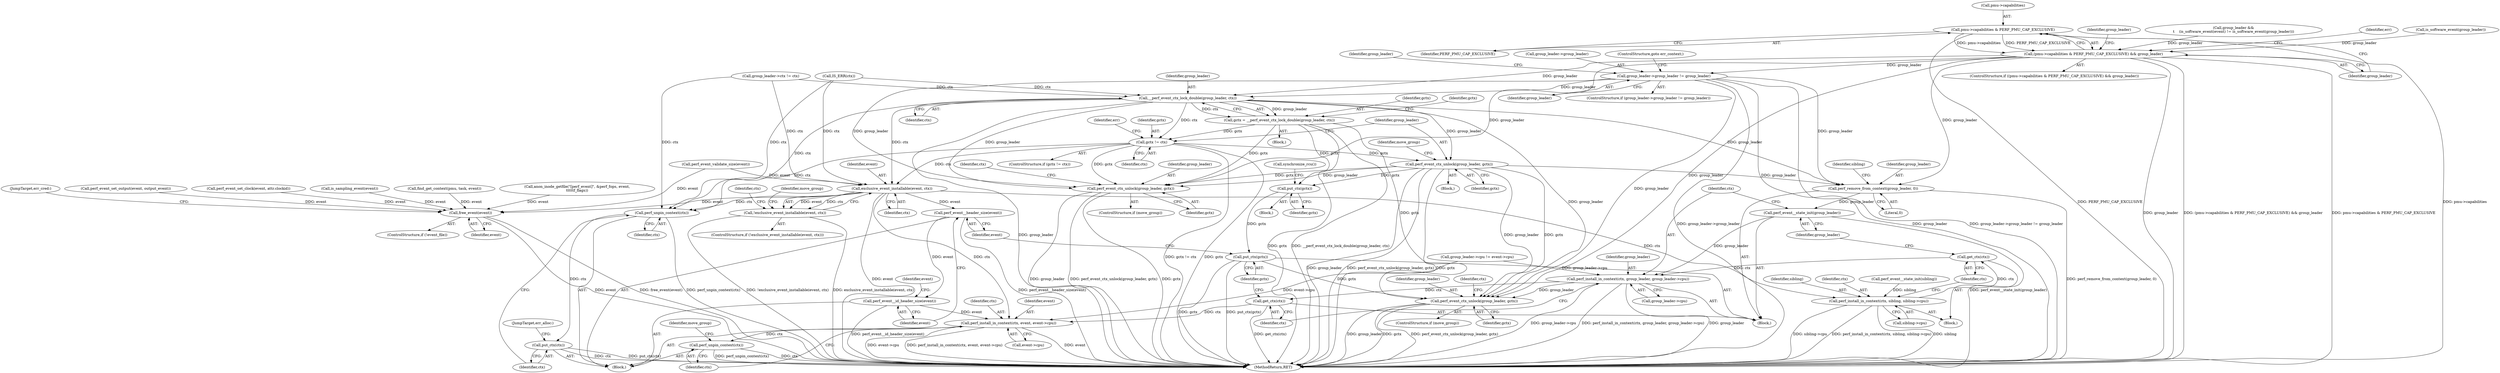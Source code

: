 digraph "0_linux_321027c1fe77f892f4ea07846aeae08cefbbb290@pointer" {
"1000508" [label="(Call,pmu->capabilities & PERF_PMU_CAP_EXCLUSIVE)"];
"1000507" [label="(Call,(pmu->capabilities & PERF_PMU_CAP_EXCLUSIVE) && group_leader)"];
"1000528" [label="(Call,group_leader->group_leader != group_leader)"];
"1000620" [label="(Call,__perf_event_ctx_lock_double(group_leader, ctx))"];
"1000618" [label="(Call,gctx = __perf_event_ctx_lock_double(group_leader, ctx))"];
"1000644" [label="(Call,gctx != ctx)"];
"1000655" [label="(Call,perf_event_ctx_unlock(group_leader, gctx))"];
"1000710" [label="(Call,perf_remove_from_context(group_leader, 0))"];
"1000731" [label="(Call,perf_event__state_init(group_leader))"];
"1000733" [label="(Call,perf_install_in_context(ctx, group_leader, group_leader->cpu))"];
"1000739" [label="(Call,get_ctx(ctx))"];
"1000752" [label="(Call,perf_install_in_context(ctx, event, event->cpu))"];
"1000758" [label="(Call,perf_unpin_context(ctx))"];
"1000762" [label="(Call,perf_event_ctx_unlock(group_leader, gctx))"];
"1000717" [label="(Call,put_ctx(gctx))"];
"1000741" [label="(Call,put_ctx(gctx))"];
"1000812" [label="(Call,perf_event_ctx_unlock(group_leader, gctx))"];
"1000692" [label="(Call,exclusive_event_installable(event, ctx))"];
"1000691" [label="(Call,!exclusive_event_installable(event, ctx))"];
"1000723" [label="(Call,perf_install_in_context(ctx, sibling, sibling->cpu))"];
"1000729" [label="(Call,get_ctx(ctx))"];
"1000743" [label="(Call,perf_event__header_size(event))"];
"1000745" [label="(Call,perf_event__id_header_size(event))"];
"1000823" [label="(Call,perf_unpin_context(ctx))"];
"1000825" [label="(Call,put_ctx(ctx))"];
"1000831" [label="(Call,free_event(event))"];
"1000742" [label="(Identifier,gctx)"];
"1000646" [label="(Identifier,ctx)"];
"1000719" [label="(Call,synchronize_rcu())"];
"1000516" [label="(Identifier,err)"];
"1000694" [label="(Identifier,ctx)"];
"1000709" [label="(Block,)"];
"1000569" [label="(Call,group_leader->ctx != ctx)"];
"1000818" [label="(Identifier,ctx)"];
"1000506" [label="(ControlStructure,if ((pmu->capabilities & PERF_PMU_CAP_EXCLUSIVE) && group_leader))"];
"1000720" [label="(Block,)"];
"1000826" [label="(Identifier,ctx)"];
"1000621" [label="(Identifier,group_leader)"];
"1000512" [label="(Identifier,PERF_PMU_CAP_EXCLUSIVE)"];
"1000828" [label="(ControlStructure,if (!event_file))"];
"1000718" [label="(Identifier,gctx)"];
"1000656" [label="(Identifier,group_leader)"];
"1000527" [label="(ControlStructure,if (group_leader->group_leader != group_leader))"];
"1000761" [label="(Identifier,move_group)"];
"1000618" [label="(Call,gctx = __perf_event_ctx_lock_double(group_leader, ctx))"];
"1000763" [label="(Identifier,group_leader)"];
"1000480" [label="(Call,is_software_event(group_leader))"];
"1000730" [label="(Identifier,ctx)"];
"1000758" [label="(Call,perf_unpin_context(ctx))"];
"1000717" [label="(Call,put_ctx(gctx))"];
"1000705" [label="(Identifier,ctx)"];
"1000731" [label="(Call,perf_event__state_init(group_leader))"];
"1000507" [label="(Call,(pmu->capabilities & PERF_PMU_CAP_EXCLUSIVE) && group_leader)"];
"1000649" [label="(Identifier,err)"];
"1000620" [label="(Call,__perf_event_ctx_lock_double(group_leader, ctx))"];
"1000745" [label="(Call,perf_event__id_header_size(event))"];
"1000740" [label="(Identifier,ctx)"];
"1000643" [label="(ControlStructure,if (gctx != ctx))"];
"1000739" [label="(Call,get_ctx(ctx))"];
"1000715" [label="(Identifier,sibling)"];
"1000746" [label="(Identifier,event)"];
"1000528" [label="(Call,group_leader->group_leader != group_leader)"];
"1000831" [label="(Call,free_event(event))"];
"1000824" [label="(Identifier,ctx)"];
"1000764" [label="(Identifier,gctx)"];
"1000827" [label="(JumpTarget,err_alloc:)"];
"1000734" [label="(Identifier,ctx)"];
"1000617" [label="(Block,)"];
"1000693" [label="(Identifier,event)"];
"1000858" [label="(MethodReturn,RET)"];
"1000755" [label="(Call,event->cpu)"];
"1000713" [label="(Block,)"];
"1000813" [label="(Identifier,group_leader)"];
"1000655" [label="(Call,perf_event_ctx_unlock(group_leader, gctx))"];
"1000513" [label="(Identifier,group_leader)"];
"1000724" [label="(Identifier,ctx)"];
"1000749" [label="(Identifier,event)"];
"1000521" [label="(Identifier,group_leader)"];
"1000692" [label="(Call,exclusive_event_installable(event, ctx))"];
"1000712" [label="(Literal,0)"];
"1000729" [label="(Call,get_ctx(ctx))"];
"1000759" [label="(Identifier,ctx)"];
"1000440" [label="(Call,perf_event_set_clock(event, attr.clockid))"];
"1000754" [label="(Identifier,event)"];
"1000498" [label="(Call,IS_ERR(ctx))"];
"1000760" [label="(ControlStructure,if (move_group))"];
"1000140" [label="(Block,)"];
"1000711" [label="(Identifier,group_leader)"];
"1000508" [label="(Call,pmu->capabilities & PERF_PMU_CAP_EXCLUSIVE)"];
"1000533" [label="(ControlStructure,goto err_context;)"];
"1000710" [label="(Call,perf_remove_from_context(group_leader, 0))"];
"1000532" [label="(Identifier,group_leader)"];
"1000619" [label="(Identifier,gctx)"];
"1000460" [label="(Call,group_leader &&\n\t    (is_software_event(event) != is_software_event(group_leader)))"];
"1000733" [label="(Call,perf_install_in_context(ctx, group_leader, group_leader->cpu))"];
"1000659" [label="(Identifier,move_group)"];
"1000753" [label="(Identifier,ctx)"];
"1000743" [label="(Call,perf_event__header_size(event))"];
"1000812" [label="(Call,perf_event_ctx_unlock(group_leader, gctx))"];
"1000752" [label="(Call,perf_install_in_context(ctx, event, event->cpu))"];
"1000493" [label="(Call,find_get_context(pmu, task, event))"];
"1000768" [label="(Identifier,ctx)"];
"1000597" [label="(Call,anon_inode_getfile(\"[perf_event]\", &perf_fops, event,\n\t\t\t\t\tf_flags))"];
"1000721" [label="(Call,perf_event__state_init(sibling))"];
"1000732" [label="(Identifier,group_leader)"];
"1000645" [label="(Identifier,gctx)"];
"1000833" [label="(JumpTarget,err_cred:)"];
"1000589" [label="(Call,perf_event_set_output(event, output_event))"];
"1000823" [label="(Call,perf_unpin_context(ctx))"];
"1000814" [label="(Identifier,gctx)"];
"1000509" [label="(Call,pmu->capabilities)"];
"1000690" [label="(ControlStructure,if (!exclusive_event_installable(event, ctx)))"];
"1000736" [label="(Call,group_leader->cpu)"];
"1000832" [label="(Identifier,event)"];
"1000558" [label="(Call,group_leader->cpu != event->cpu)"];
"1000741" [label="(Call,put_ctx(gctx))"];
"1000622" [label="(Identifier,ctx)"];
"1000682" [label="(Call,perf_event_validate_size(event))"];
"1000691" [label="(Call,!exclusive_event_installable(event, ctx))"];
"1000411" [label="(Call,is_sampling_event(event))"];
"1000537" [label="(Identifier,group_leader)"];
"1000723" [label="(Call,perf_install_in_context(ctx, sibling, sibling->cpu))"];
"1000697" [label="(Identifier,move_group)"];
"1000825" [label="(Call,put_ctx(ctx))"];
"1000726" [label="(Call,sibling->cpu)"];
"1000744" [label="(Identifier,event)"];
"1000654" [label="(Block,)"];
"1000529" [label="(Call,group_leader->group_leader)"];
"1000644" [label="(Call,gctx != ctx)"];
"1000735" [label="(Identifier,group_leader)"];
"1000725" [label="(Identifier,sibling)"];
"1000626" [label="(Identifier,gctx)"];
"1000810" [label="(ControlStructure,if (move_group))"];
"1000762" [label="(Call,perf_event_ctx_unlock(group_leader, gctx))"];
"1000657" [label="(Identifier,gctx)"];
"1000508" -> "1000507"  [label="AST: "];
"1000508" -> "1000512"  [label="CFG: "];
"1000509" -> "1000508"  [label="AST: "];
"1000512" -> "1000508"  [label="AST: "];
"1000513" -> "1000508"  [label="CFG: "];
"1000507" -> "1000508"  [label="CFG: "];
"1000508" -> "1000858"  [label="DDG: pmu->capabilities"];
"1000508" -> "1000858"  [label="DDG: PERF_PMU_CAP_EXCLUSIVE"];
"1000508" -> "1000507"  [label="DDG: pmu->capabilities"];
"1000508" -> "1000507"  [label="DDG: PERF_PMU_CAP_EXCLUSIVE"];
"1000507" -> "1000506"  [label="AST: "];
"1000507" -> "1000513"  [label="CFG: "];
"1000513" -> "1000507"  [label="AST: "];
"1000516" -> "1000507"  [label="CFG: "];
"1000521" -> "1000507"  [label="CFG: "];
"1000507" -> "1000858"  [label="DDG: group_leader"];
"1000507" -> "1000858"  [label="DDG: (pmu->capabilities & PERF_PMU_CAP_EXCLUSIVE) && group_leader"];
"1000507" -> "1000858"  [label="DDG: pmu->capabilities & PERF_PMU_CAP_EXCLUSIVE"];
"1000460" -> "1000507"  [label="DDG: group_leader"];
"1000480" -> "1000507"  [label="DDG: group_leader"];
"1000507" -> "1000528"  [label="DDG: group_leader"];
"1000507" -> "1000620"  [label="DDG: group_leader"];
"1000507" -> "1000710"  [label="DDG: group_leader"];
"1000507" -> "1000762"  [label="DDG: group_leader"];
"1000507" -> "1000812"  [label="DDG: group_leader"];
"1000528" -> "1000527"  [label="AST: "];
"1000528" -> "1000532"  [label="CFG: "];
"1000529" -> "1000528"  [label="AST: "];
"1000532" -> "1000528"  [label="AST: "];
"1000533" -> "1000528"  [label="CFG: "];
"1000537" -> "1000528"  [label="CFG: "];
"1000528" -> "1000858"  [label="DDG: group_leader->group_leader != group_leader"];
"1000528" -> "1000858"  [label="DDG: group_leader->group_leader"];
"1000528" -> "1000858"  [label="DDG: group_leader"];
"1000528" -> "1000620"  [label="DDG: group_leader"];
"1000528" -> "1000710"  [label="DDG: group_leader"];
"1000528" -> "1000762"  [label="DDG: group_leader"];
"1000528" -> "1000812"  [label="DDG: group_leader"];
"1000620" -> "1000618"  [label="AST: "];
"1000620" -> "1000622"  [label="CFG: "];
"1000621" -> "1000620"  [label="AST: "];
"1000622" -> "1000620"  [label="AST: "];
"1000618" -> "1000620"  [label="CFG: "];
"1000620" -> "1000858"  [label="DDG: group_leader"];
"1000620" -> "1000618"  [label="DDG: group_leader"];
"1000620" -> "1000618"  [label="DDG: ctx"];
"1000498" -> "1000620"  [label="DDG: ctx"];
"1000569" -> "1000620"  [label="DDG: ctx"];
"1000620" -> "1000644"  [label="DDG: ctx"];
"1000620" -> "1000655"  [label="DDG: group_leader"];
"1000620" -> "1000692"  [label="DDG: ctx"];
"1000620" -> "1000710"  [label="DDG: group_leader"];
"1000620" -> "1000762"  [label="DDG: group_leader"];
"1000620" -> "1000812"  [label="DDG: group_leader"];
"1000620" -> "1000823"  [label="DDG: ctx"];
"1000618" -> "1000617"  [label="AST: "];
"1000619" -> "1000618"  [label="AST: "];
"1000626" -> "1000618"  [label="CFG: "];
"1000618" -> "1000858"  [label="DDG: gctx"];
"1000618" -> "1000858"  [label="DDG: __perf_event_ctx_lock_double(group_leader, ctx)"];
"1000618" -> "1000644"  [label="DDG: gctx"];
"1000618" -> "1000717"  [label="DDG: gctx"];
"1000618" -> "1000762"  [label="DDG: gctx"];
"1000618" -> "1000812"  [label="DDG: gctx"];
"1000644" -> "1000643"  [label="AST: "];
"1000644" -> "1000646"  [label="CFG: "];
"1000645" -> "1000644"  [label="AST: "];
"1000646" -> "1000644"  [label="AST: "];
"1000649" -> "1000644"  [label="CFG: "];
"1000656" -> "1000644"  [label="CFG: "];
"1000644" -> "1000858"  [label="DDG: gctx != ctx"];
"1000644" -> "1000858"  [label="DDG: gctx"];
"1000644" -> "1000655"  [label="DDG: gctx"];
"1000644" -> "1000692"  [label="DDG: ctx"];
"1000644" -> "1000812"  [label="DDG: gctx"];
"1000644" -> "1000823"  [label="DDG: ctx"];
"1000655" -> "1000654"  [label="AST: "];
"1000655" -> "1000657"  [label="CFG: "];
"1000656" -> "1000655"  [label="AST: "];
"1000657" -> "1000655"  [label="AST: "];
"1000659" -> "1000655"  [label="CFG: "];
"1000655" -> "1000858"  [label="DDG: group_leader"];
"1000655" -> "1000858"  [label="DDG: perf_event_ctx_unlock(group_leader, gctx)"];
"1000655" -> "1000858"  [label="DDG: gctx"];
"1000655" -> "1000710"  [label="DDG: group_leader"];
"1000655" -> "1000717"  [label="DDG: gctx"];
"1000655" -> "1000762"  [label="DDG: group_leader"];
"1000655" -> "1000762"  [label="DDG: gctx"];
"1000655" -> "1000812"  [label="DDG: group_leader"];
"1000655" -> "1000812"  [label="DDG: gctx"];
"1000710" -> "1000709"  [label="AST: "];
"1000710" -> "1000712"  [label="CFG: "];
"1000711" -> "1000710"  [label="AST: "];
"1000712" -> "1000710"  [label="AST: "];
"1000715" -> "1000710"  [label="CFG: "];
"1000710" -> "1000858"  [label="DDG: perf_remove_from_context(group_leader, 0)"];
"1000710" -> "1000731"  [label="DDG: group_leader"];
"1000731" -> "1000709"  [label="AST: "];
"1000731" -> "1000732"  [label="CFG: "];
"1000732" -> "1000731"  [label="AST: "];
"1000734" -> "1000731"  [label="CFG: "];
"1000731" -> "1000858"  [label="DDG: perf_event__state_init(group_leader)"];
"1000731" -> "1000733"  [label="DDG: group_leader"];
"1000733" -> "1000709"  [label="AST: "];
"1000733" -> "1000736"  [label="CFG: "];
"1000734" -> "1000733"  [label="AST: "];
"1000735" -> "1000733"  [label="AST: "];
"1000736" -> "1000733"  [label="AST: "];
"1000740" -> "1000733"  [label="CFG: "];
"1000733" -> "1000858"  [label="DDG: group_leader"];
"1000733" -> "1000858"  [label="DDG: group_leader->cpu"];
"1000733" -> "1000858"  [label="DDG: perf_install_in_context(ctx, group_leader, group_leader->cpu)"];
"1000729" -> "1000733"  [label="DDG: ctx"];
"1000558" -> "1000733"  [label="DDG: group_leader->cpu"];
"1000733" -> "1000739"  [label="DDG: ctx"];
"1000733" -> "1000762"  [label="DDG: group_leader"];
"1000739" -> "1000709"  [label="AST: "];
"1000739" -> "1000740"  [label="CFG: "];
"1000740" -> "1000739"  [label="AST: "];
"1000742" -> "1000739"  [label="CFG: "];
"1000739" -> "1000858"  [label="DDG: get_ctx(ctx)"];
"1000739" -> "1000752"  [label="DDG: ctx"];
"1000752" -> "1000140"  [label="AST: "];
"1000752" -> "1000755"  [label="CFG: "];
"1000753" -> "1000752"  [label="AST: "];
"1000754" -> "1000752"  [label="AST: "];
"1000755" -> "1000752"  [label="AST: "];
"1000759" -> "1000752"  [label="CFG: "];
"1000752" -> "1000858"  [label="DDG: event"];
"1000752" -> "1000858"  [label="DDG: event->cpu"];
"1000752" -> "1000858"  [label="DDG: perf_install_in_context(ctx, event, event->cpu)"];
"1000692" -> "1000752"  [label="DDG: ctx"];
"1000745" -> "1000752"  [label="DDG: event"];
"1000558" -> "1000752"  [label="DDG: event->cpu"];
"1000752" -> "1000758"  [label="DDG: ctx"];
"1000758" -> "1000140"  [label="AST: "];
"1000758" -> "1000759"  [label="CFG: "];
"1000759" -> "1000758"  [label="AST: "];
"1000761" -> "1000758"  [label="CFG: "];
"1000758" -> "1000858"  [label="DDG: perf_unpin_context(ctx)"];
"1000758" -> "1000858"  [label="DDG: ctx"];
"1000762" -> "1000760"  [label="AST: "];
"1000762" -> "1000764"  [label="CFG: "];
"1000763" -> "1000762"  [label="AST: "];
"1000764" -> "1000762"  [label="AST: "];
"1000768" -> "1000762"  [label="CFG: "];
"1000762" -> "1000858"  [label="DDG: perf_event_ctx_unlock(group_leader, gctx)"];
"1000762" -> "1000858"  [label="DDG: group_leader"];
"1000762" -> "1000858"  [label="DDG: gctx"];
"1000741" -> "1000762"  [label="DDG: gctx"];
"1000717" -> "1000713"  [label="AST: "];
"1000717" -> "1000718"  [label="CFG: "];
"1000718" -> "1000717"  [label="AST: "];
"1000719" -> "1000717"  [label="CFG: "];
"1000717" -> "1000741"  [label="DDG: gctx"];
"1000741" -> "1000709"  [label="AST: "];
"1000741" -> "1000742"  [label="CFG: "];
"1000742" -> "1000741"  [label="AST: "];
"1000744" -> "1000741"  [label="CFG: "];
"1000741" -> "1000858"  [label="DDG: gctx"];
"1000741" -> "1000858"  [label="DDG: put_ctx(gctx)"];
"1000812" -> "1000810"  [label="AST: "];
"1000812" -> "1000814"  [label="CFG: "];
"1000813" -> "1000812"  [label="AST: "];
"1000814" -> "1000812"  [label="AST: "];
"1000818" -> "1000812"  [label="CFG: "];
"1000812" -> "1000858"  [label="DDG: gctx"];
"1000812" -> "1000858"  [label="DDG: group_leader"];
"1000812" -> "1000858"  [label="DDG: perf_event_ctx_unlock(group_leader, gctx)"];
"1000692" -> "1000691"  [label="AST: "];
"1000692" -> "1000694"  [label="CFG: "];
"1000693" -> "1000692"  [label="AST: "];
"1000694" -> "1000692"  [label="AST: "];
"1000691" -> "1000692"  [label="CFG: "];
"1000692" -> "1000858"  [label="DDG: event"];
"1000692" -> "1000691"  [label="DDG: event"];
"1000692" -> "1000691"  [label="DDG: ctx"];
"1000682" -> "1000692"  [label="DDG: event"];
"1000498" -> "1000692"  [label="DDG: ctx"];
"1000569" -> "1000692"  [label="DDG: ctx"];
"1000692" -> "1000723"  [label="DDG: ctx"];
"1000692" -> "1000743"  [label="DDG: event"];
"1000692" -> "1000823"  [label="DDG: ctx"];
"1000692" -> "1000831"  [label="DDG: event"];
"1000691" -> "1000690"  [label="AST: "];
"1000697" -> "1000691"  [label="CFG: "];
"1000705" -> "1000691"  [label="CFG: "];
"1000691" -> "1000858"  [label="DDG: exclusive_event_installable(event, ctx)"];
"1000691" -> "1000858"  [label="DDG: !exclusive_event_installable(event, ctx)"];
"1000723" -> "1000720"  [label="AST: "];
"1000723" -> "1000726"  [label="CFG: "];
"1000724" -> "1000723"  [label="AST: "];
"1000725" -> "1000723"  [label="AST: "];
"1000726" -> "1000723"  [label="AST: "];
"1000730" -> "1000723"  [label="CFG: "];
"1000723" -> "1000858"  [label="DDG: sibling"];
"1000723" -> "1000858"  [label="DDG: sibling->cpu"];
"1000723" -> "1000858"  [label="DDG: perf_install_in_context(ctx, sibling, sibling->cpu)"];
"1000721" -> "1000723"  [label="DDG: sibling"];
"1000723" -> "1000729"  [label="DDG: ctx"];
"1000729" -> "1000720"  [label="AST: "];
"1000729" -> "1000730"  [label="CFG: "];
"1000730" -> "1000729"  [label="AST: "];
"1000732" -> "1000729"  [label="CFG: "];
"1000743" -> "1000140"  [label="AST: "];
"1000743" -> "1000744"  [label="CFG: "];
"1000744" -> "1000743"  [label="AST: "];
"1000746" -> "1000743"  [label="CFG: "];
"1000743" -> "1000858"  [label="DDG: perf_event__header_size(event)"];
"1000743" -> "1000745"  [label="DDG: event"];
"1000745" -> "1000140"  [label="AST: "];
"1000745" -> "1000746"  [label="CFG: "];
"1000746" -> "1000745"  [label="AST: "];
"1000749" -> "1000745"  [label="CFG: "];
"1000745" -> "1000858"  [label="DDG: perf_event__id_header_size(event)"];
"1000823" -> "1000140"  [label="AST: "];
"1000823" -> "1000824"  [label="CFG: "];
"1000824" -> "1000823"  [label="AST: "];
"1000826" -> "1000823"  [label="CFG: "];
"1000823" -> "1000858"  [label="DDG: perf_unpin_context(ctx)"];
"1000498" -> "1000823"  [label="DDG: ctx"];
"1000569" -> "1000823"  [label="DDG: ctx"];
"1000823" -> "1000825"  [label="DDG: ctx"];
"1000825" -> "1000140"  [label="AST: "];
"1000825" -> "1000826"  [label="CFG: "];
"1000826" -> "1000825"  [label="AST: "];
"1000827" -> "1000825"  [label="CFG: "];
"1000825" -> "1000858"  [label="DDG: ctx"];
"1000825" -> "1000858"  [label="DDG: put_ctx(ctx)"];
"1000831" -> "1000828"  [label="AST: "];
"1000831" -> "1000832"  [label="CFG: "];
"1000832" -> "1000831"  [label="AST: "];
"1000833" -> "1000831"  [label="CFG: "];
"1000831" -> "1000858"  [label="DDG: event"];
"1000831" -> "1000858"  [label="DDG: free_event(event)"];
"1000440" -> "1000831"  [label="DDG: event"];
"1000597" -> "1000831"  [label="DDG: event"];
"1000493" -> "1000831"  [label="DDG: event"];
"1000589" -> "1000831"  [label="DDG: event"];
"1000411" -> "1000831"  [label="DDG: event"];
"1000682" -> "1000831"  [label="DDG: event"];
}
